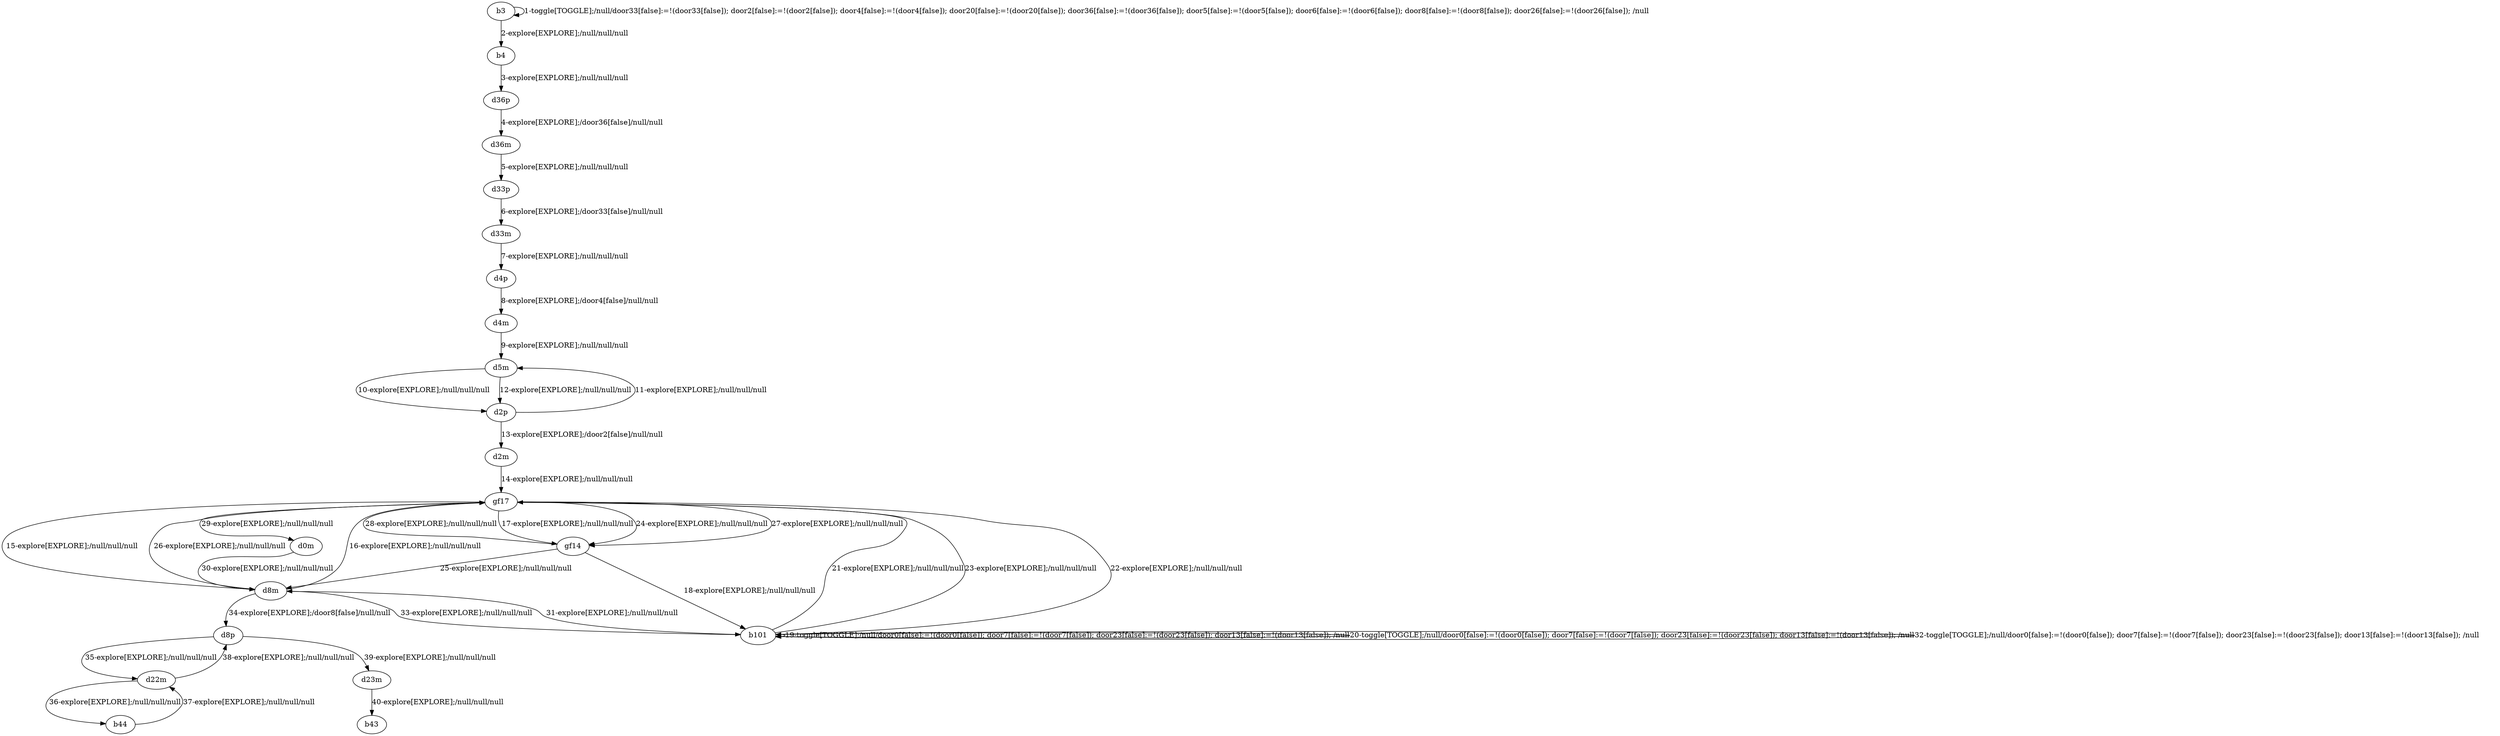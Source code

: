 # Total number of goals covered by this test: 1
# d23m --> b43

digraph g {
"b3" -> "b3" [label = "1-toggle[TOGGLE];/null/door33[false]:=!(door33[false]); door2[false]:=!(door2[false]); door4[false]:=!(door4[false]); door20[false]:=!(door20[false]); door36[false]:=!(door36[false]); door5[false]:=!(door5[false]); door6[false]:=!(door6[false]); door8[false]:=!(door8[false]); door26[false]:=!(door26[false]); /null"];
"b3" -> "b4" [label = "2-explore[EXPLORE];/null/null/null"];
"b4" -> "d36p" [label = "3-explore[EXPLORE];/null/null/null"];
"d36p" -> "d36m" [label = "4-explore[EXPLORE];/door36[false]/null/null"];
"d36m" -> "d33p" [label = "5-explore[EXPLORE];/null/null/null"];
"d33p" -> "d33m" [label = "6-explore[EXPLORE];/door33[false]/null/null"];
"d33m" -> "d4p" [label = "7-explore[EXPLORE];/null/null/null"];
"d4p" -> "d4m" [label = "8-explore[EXPLORE];/door4[false]/null/null"];
"d4m" -> "d5m" [label = "9-explore[EXPLORE];/null/null/null"];
"d5m" -> "d2p" [label = "10-explore[EXPLORE];/null/null/null"];
"d2p" -> "d5m" [label = "11-explore[EXPLORE];/null/null/null"];
"d5m" -> "d2p" [label = "12-explore[EXPLORE];/null/null/null"];
"d2p" -> "d2m" [label = "13-explore[EXPLORE];/door2[false]/null/null"];
"d2m" -> "gf17" [label = "14-explore[EXPLORE];/null/null/null"];
"gf17" -> "d8m" [label = "15-explore[EXPLORE];/null/null/null"];
"d8m" -> "gf17" [label = "16-explore[EXPLORE];/null/null/null"];
"gf17" -> "gf14" [label = "17-explore[EXPLORE];/null/null/null"];
"gf14" -> "b101" [label = "18-explore[EXPLORE];/null/null/null"];
"b101" -> "b101" [label = "19-toggle[TOGGLE];/null/door0[false]:=!(door0[false]); door7[false]:=!(door7[false]); door23[false]:=!(door23[false]); door13[false]:=!(door13[false]); /null"];
"b101" -> "b101" [label = "20-toggle[TOGGLE];/null/door0[false]:=!(door0[false]); door7[false]:=!(door7[false]); door23[false]:=!(door23[false]); door13[false]:=!(door13[false]); /null"];
"b101" -> "gf17" [label = "21-explore[EXPLORE];/null/null/null"];
"gf17" -> "b101" [label = "22-explore[EXPLORE];/null/null/null"];
"b101" -> "gf17" [label = "23-explore[EXPLORE];/null/null/null"];
"gf17" -> "gf14" [label = "24-explore[EXPLORE];/null/null/null"];
"gf14" -> "d8m" [label = "25-explore[EXPLORE];/null/null/null"];
"d8m" -> "gf17" [label = "26-explore[EXPLORE];/null/null/null"];
"gf17" -> "gf14" [label = "27-explore[EXPLORE];/null/null/null"];
"gf14" -> "gf17" [label = "28-explore[EXPLORE];/null/null/null"];
"gf17" -> "d0m" [label = "29-explore[EXPLORE];/null/null/null"];
"d0m" -> "d8m" [label = "30-explore[EXPLORE];/null/null/null"];
"d8m" -> "b101" [label = "31-explore[EXPLORE];/null/null/null"];
"b101" -> "b101" [label = "32-toggle[TOGGLE];/null/door0[false]:=!(door0[false]); door7[false]:=!(door7[false]); door23[false]:=!(door23[false]); door13[false]:=!(door13[false]); /null"];
"b101" -> "d8m" [label = "33-explore[EXPLORE];/null/null/null"];
"d8m" -> "d8p" [label = "34-explore[EXPLORE];/door8[false]/null/null"];
"d8p" -> "d22m" [label = "35-explore[EXPLORE];/null/null/null"];
"d22m" -> "b44" [label = "36-explore[EXPLORE];/null/null/null"];
"b44" -> "d22m" [label = "37-explore[EXPLORE];/null/null/null"];
"d22m" -> "d8p" [label = "38-explore[EXPLORE];/null/null/null"];
"d8p" -> "d23m" [label = "39-explore[EXPLORE];/null/null/null"];
"d23m" -> "b43" [label = "40-explore[EXPLORE];/null/null/null"];
}